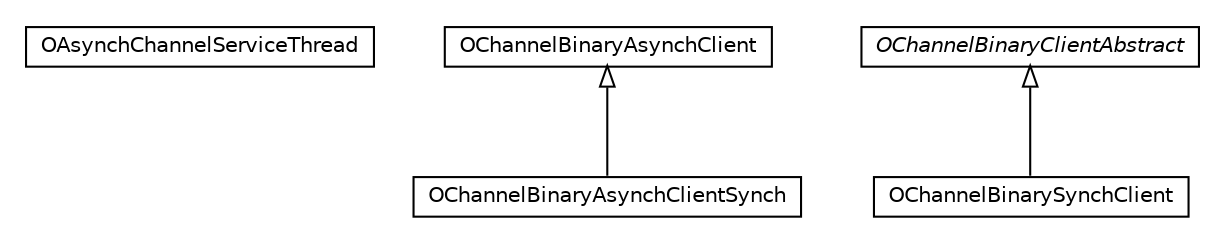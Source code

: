 #!/usr/local/bin/dot
#
# Class diagram 
# Generated by UMLGraph version R5_6-24-gf6e263 (http://www.umlgraph.org/)
#

digraph G {
	edge [fontname="Helvetica",fontsize=10,labelfontname="Helvetica",labelfontsize=10];
	node [fontname="Helvetica",fontsize=10,shape=plaintext];
	nodesep=0.25;
	ranksep=0.5;
	// com.orientechnologies.orient.client.binary.OAsynchChannelServiceThread
	c281846 [label=<<table title="com.orientechnologies.orient.client.binary.OAsynchChannelServiceThread" border="0" cellborder="1" cellspacing="0" cellpadding="2" port="p" href="./OAsynchChannelServiceThread.html">
		<tr><td><table border="0" cellspacing="0" cellpadding="1">
<tr><td align="center" balign="center"> OAsynchChannelServiceThread </td></tr>
		</table></td></tr>
		</table>>, URL="./OAsynchChannelServiceThread.html", fontname="Helvetica", fontcolor="black", fontsize=10.0];
	// com.orientechnologies.orient.client.binary.OChannelBinaryAsynchClientSynch
	c281847 [label=<<table title="com.orientechnologies.orient.client.binary.OChannelBinaryAsynchClientSynch" border="0" cellborder="1" cellspacing="0" cellpadding="2" port="p" href="./OChannelBinaryAsynchClientSynch.html">
		<tr><td><table border="0" cellspacing="0" cellpadding="1">
<tr><td align="center" balign="center"> OChannelBinaryAsynchClientSynch </td></tr>
		</table></td></tr>
		</table>>, URL="./OChannelBinaryAsynchClientSynch.html", fontname="Helvetica", fontcolor="black", fontsize=10.0];
	// com.orientechnologies.orient.client.binary.OChannelBinaryAsynchClient
	c281848 [label=<<table title="com.orientechnologies.orient.client.binary.OChannelBinaryAsynchClient" border="0" cellborder="1" cellspacing="0" cellpadding="2" port="p" href="./OChannelBinaryAsynchClient.html">
		<tr><td><table border="0" cellspacing="0" cellpadding="1">
<tr><td align="center" balign="center"> OChannelBinaryAsynchClient </td></tr>
		</table></td></tr>
		</table>>, URL="./OChannelBinaryAsynchClient.html", fontname="Helvetica", fontcolor="black", fontsize=10.0];
	// com.orientechnologies.orient.client.binary.OChannelBinarySynchClient
	c281849 [label=<<table title="com.orientechnologies.orient.client.binary.OChannelBinarySynchClient" border="0" cellborder="1" cellspacing="0" cellpadding="2" port="p" href="./OChannelBinarySynchClient.html">
		<tr><td><table border="0" cellspacing="0" cellpadding="1">
<tr><td align="center" balign="center"> OChannelBinarySynchClient </td></tr>
		</table></td></tr>
		</table>>, URL="./OChannelBinarySynchClient.html", fontname="Helvetica", fontcolor="black", fontsize=10.0];
	// com.orientechnologies.orient.client.binary.OChannelBinaryClientAbstract
	c281850 [label=<<table title="com.orientechnologies.orient.client.binary.OChannelBinaryClientAbstract" border="0" cellborder="1" cellspacing="0" cellpadding="2" port="p" href="./OChannelBinaryClientAbstract.html">
		<tr><td><table border="0" cellspacing="0" cellpadding="1">
<tr><td align="center" balign="center"><font face="Helvetica-Oblique"> OChannelBinaryClientAbstract </font></td></tr>
		</table></td></tr>
		</table>>, URL="./OChannelBinaryClientAbstract.html", fontname="Helvetica", fontcolor="black", fontsize=10.0];
	//com.orientechnologies.orient.client.binary.OChannelBinaryAsynchClientSynch extends com.orientechnologies.orient.client.binary.OChannelBinaryAsynchClient
	c281848:p -> c281847:p [dir=back,arrowtail=empty];
	//com.orientechnologies.orient.client.binary.OChannelBinarySynchClient extends com.orientechnologies.orient.client.binary.OChannelBinaryClientAbstract
	c281850:p -> c281849:p [dir=back,arrowtail=empty];
}

